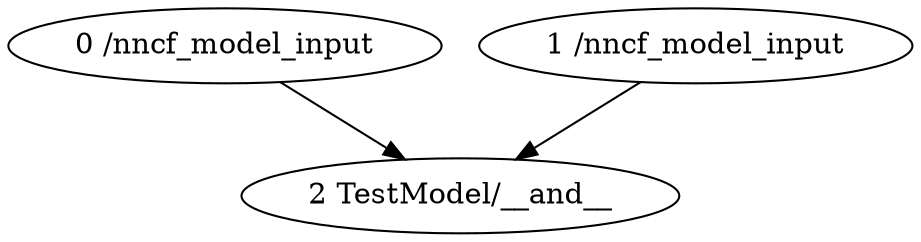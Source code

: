strict digraph  {
"0 /nncf_model_input" [id=0, scope="", type=nncf_model_input];
"1 /nncf_model_input" [id=1, scope="", type=nncf_model_input];
"2 TestModel/__and__" [id=2, scope=TestModel, type=__and__];
"0 /nncf_model_input" -> "2 TestModel/__and__";
"1 /nncf_model_input" -> "2 TestModel/__and__";
}
